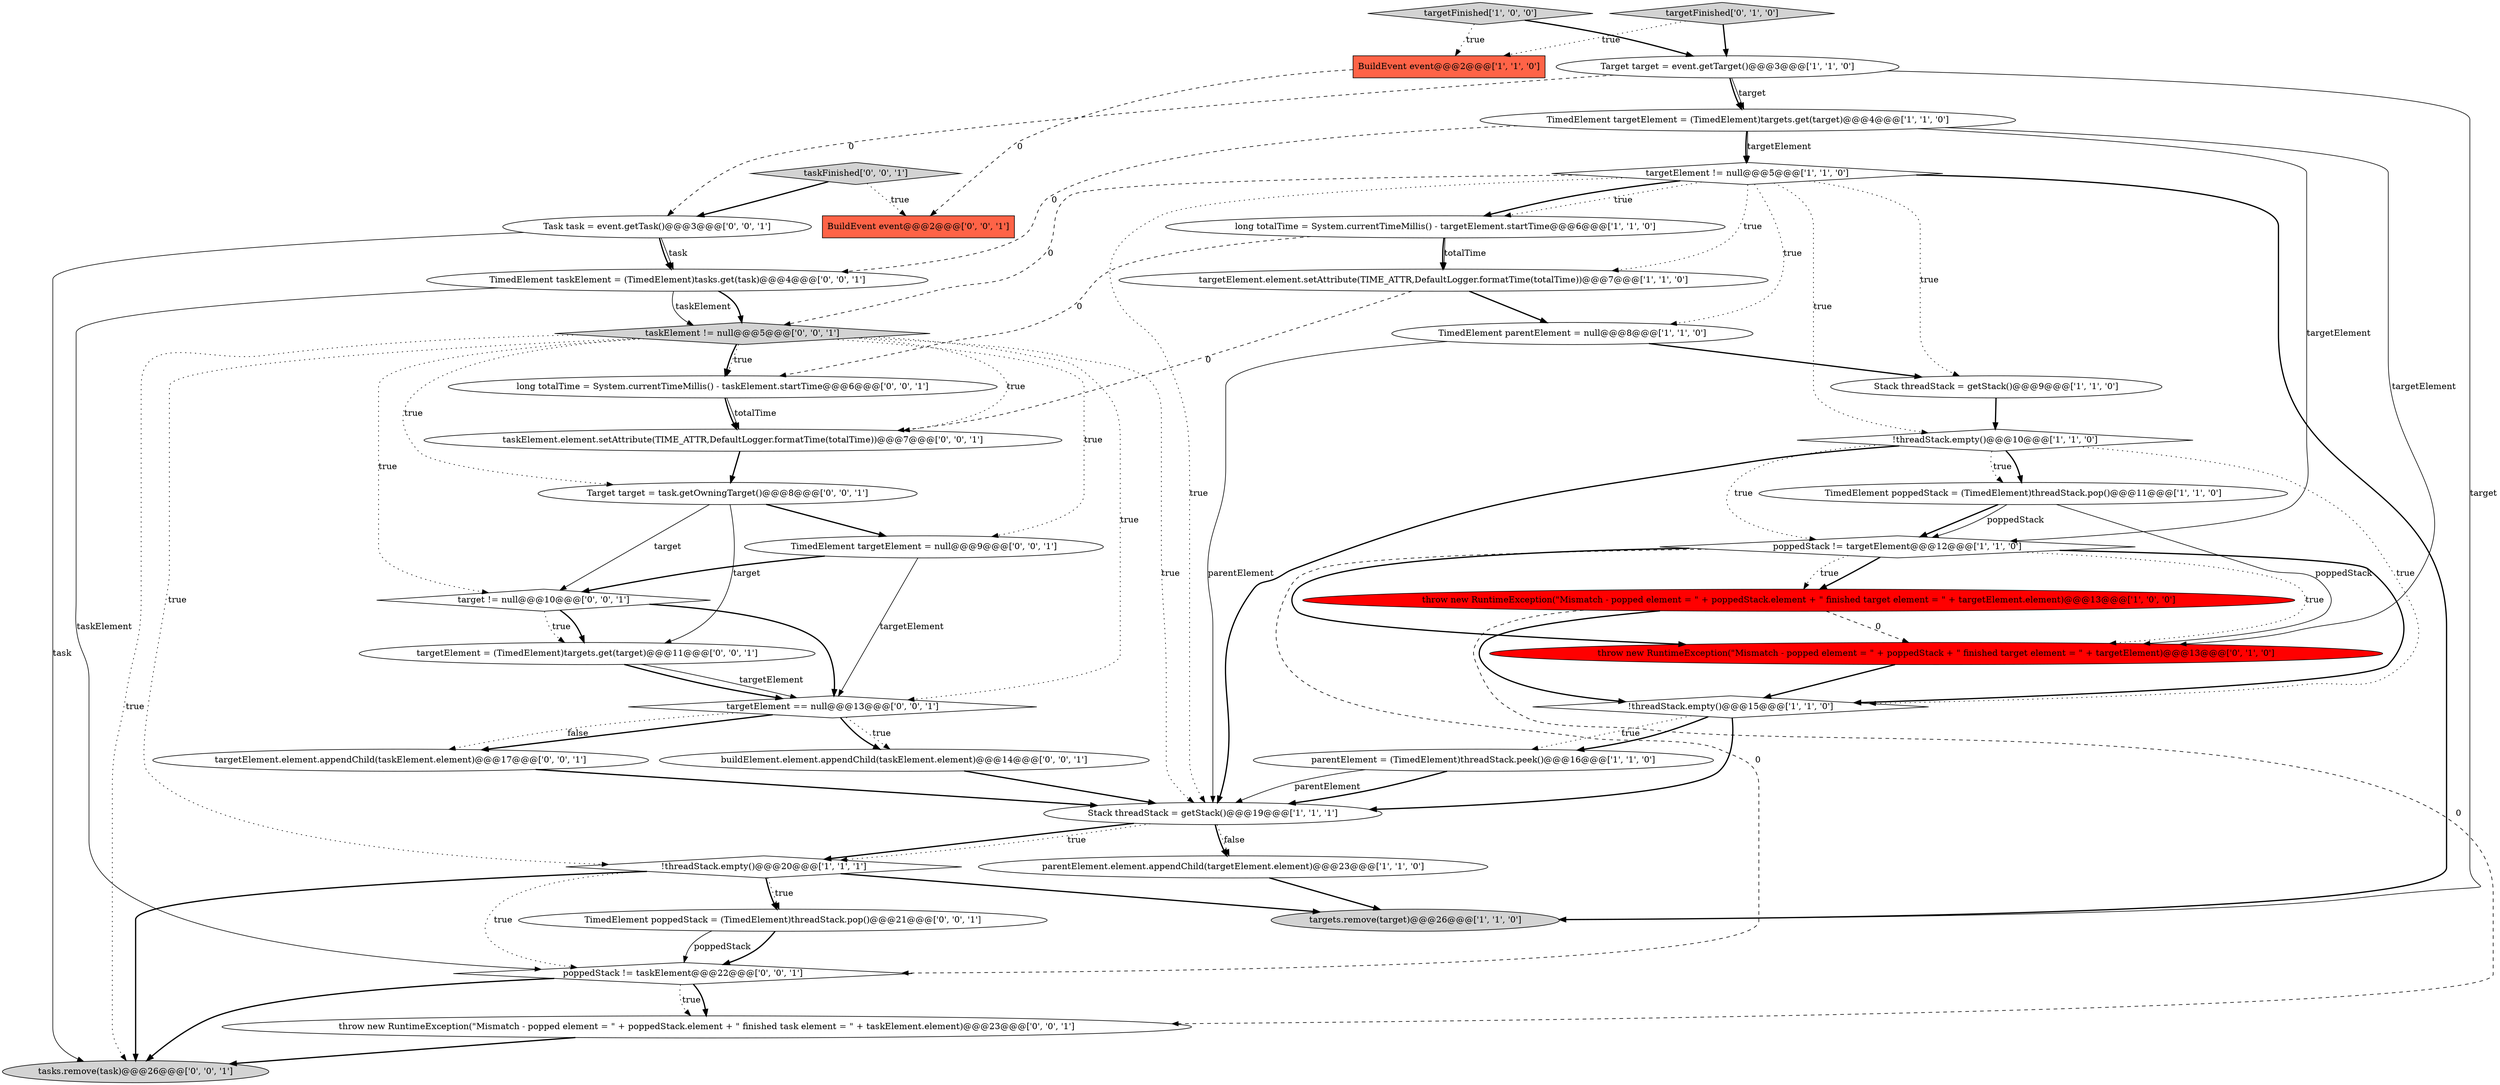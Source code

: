 digraph {
29 [style = filled, label = "TimedElement taskElement = (TimedElement)tasks.get(task)@@@4@@@['0', '0', '1']", fillcolor = white, shape = ellipse image = "AAA0AAABBB3BBB"];
28 [style = filled, label = "taskElement.element.setAttribute(TIME_ATTR,DefaultLogger.formatTime(totalTime))@@@7@@@['0', '0', '1']", fillcolor = white, shape = ellipse image = "AAA0AAABBB3BBB"];
3 [style = filled, label = "parentElement = (TimedElement)threadStack.peek()@@@16@@@['1', '1', '0']", fillcolor = white, shape = ellipse image = "AAA0AAABBB1BBB"];
20 [style = filled, label = "throw new RuntimeException(\"Mismatch - popped element = \" + poppedStack + \" finished target element = \" + targetElement)@@@13@@@['0', '1', '0']", fillcolor = red, shape = ellipse image = "AAA1AAABBB2BBB"];
23 [style = filled, label = "buildElement.element.appendChild(taskElement.element)@@@14@@@['0', '0', '1']", fillcolor = white, shape = ellipse image = "AAA0AAABBB3BBB"];
7 [style = filled, label = "TimedElement targetElement = (TimedElement)targets.get(target)@@@4@@@['1', '1', '0']", fillcolor = white, shape = ellipse image = "AAA0AAABBB1BBB"];
26 [style = filled, label = "poppedStack != taskElement@@@22@@@['0', '0', '1']", fillcolor = white, shape = diamond image = "AAA0AAABBB3BBB"];
10 [style = filled, label = "TimedElement poppedStack = (TimedElement)threadStack.pop()@@@11@@@['1', '1', '0']", fillcolor = white, shape = ellipse image = "AAA0AAABBB1BBB"];
2 [style = filled, label = "Stack threadStack = getStack()@@@19@@@['1', '1', '1']", fillcolor = white, shape = ellipse image = "AAA0AAABBB1BBB"];
30 [style = filled, label = "long totalTime = System.currentTimeMillis() - taskElement.startTime@@@6@@@['0', '0', '1']", fillcolor = white, shape = ellipse image = "AAA0AAABBB3BBB"];
17 [style = filled, label = "targetElement != null@@@5@@@['1', '1', '0']", fillcolor = white, shape = diamond image = "AAA0AAABBB1BBB"];
33 [style = filled, label = "targetElement.element.appendChild(taskElement.element)@@@17@@@['0', '0', '1']", fillcolor = white, shape = ellipse image = "AAA0AAABBB3BBB"];
6 [style = filled, label = "!threadStack.empty()@@@20@@@['1', '1', '1']", fillcolor = white, shape = diamond image = "AAA0AAABBB1BBB"];
38 [style = filled, label = "Target target = task.getOwningTarget()@@@8@@@['0', '0', '1']", fillcolor = white, shape = ellipse image = "AAA0AAABBB3BBB"];
15 [style = filled, label = "targetElement.element.setAttribute(TIME_ATTR,DefaultLogger.formatTime(totalTime))@@@7@@@['1', '1', '0']", fillcolor = white, shape = ellipse image = "AAA0AAABBB1BBB"];
18 [style = filled, label = "parentElement.element.appendChild(targetElement.element)@@@23@@@['1', '1', '0']", fillcolor = white, shape = ellipse image = "AAA0AAABBB1BBB"];
22 [style = filled, label = "Task task = event.getTask()@@@3@@@['0', '0', '1']", fillcolor = white, shape = ellipse image = "AAA0AAABBB3BBB"];
14 [style = filled, label = "Target target = event.getTarget()@@@3@@@['1', '1', '0']", fillcolor = white, shape = ellipse image = "AAA0AAABBB1BBB"];
1 [style = filled, label = "!threadStack.empty()@@@15@@@['1', '1', '0']", fillcolor = white, shape = diamond image = "AAA0AAABBB1BBB"];
31 [style = filled, label = "TimedElement poppedStack = (TimedElement)threadStack.pop()@@@21@@@['0', '0', '1']", fillcolor = white, shape = ellipse image = "AAA0AAABBB3BBB"];
27 [style = filled, label = "taskElement != null@@@5@@@['0', '0', '1']", fillcolor = lightgray, shape = diamond image = "AAA0AAABBB3BBB"];
9 [style = filled, label = "!threadStack.empty()@@@10@@@['1', '1', '0']", fillcolor = white, shape = diamond image = "AAA0AAABBB1BBB"];
11 [style = filled, label = "targetFinished['1', '0', '0']", fillcolor = lightgray, shape = diamond image = "AAA0AAABBB1BBB"];
8 [style = filled, label = "poppedStack != targetElement@@@12@@@['1', '1', '0']", fillcolor = white, shape = diamond image = "AAA0AAABBB1BBB"];
13 [style = filled, label = "BuildEvent event@@@2@@@['1', '1', '0']", fillcolor = tomato, shape = box image = "AAA0AAABBB1BBB"];
36 [style = filled, label = "BuildEvent event@@@2@@@['0', '0', '1']", fillcolor = tomato, shape = box image = "AAA0AAABBB3BBB"];
12 [style = filled, label = "TimedElement parentElement = null@@@8@@@['1', '1', '0']", fillcolor = white, shape = ellipse image = "AAA0AAABBB1BBB"];
19 [style = filled, label = "targetFinished['0', '1', '0']", fillcolor = lightgray, shape = diamond image = "AAA0AAABBB2BBB"];
32 [style = filled, label = "targetElement = (TimedElement)targets.get(target)@@@11@@@['0', '0', '1']", fillcolor = white, shape = ellipse image = "AAA0AAABBB3BBB"];
35 [style = filled, label = "TimedElement targetElement = null@@@9@@@['0', '0', '1']", fillcolor = white, shape = ellipse image = "AAA0AAABBB3BBB"];
16 [style = filled, label = "throw new RuntimeException(\"Mismatch - popped element = \" + poppedStack.element + \" finished target element = \" + targetElement.element)@@@13@@@['1', '0', '0']", fillcolor = red, shape = ellipse image = "AAA1AAABBB1BBB"];
25 [style = filled, label = "taskFinished['0', '0', '1']", fillcolor = lightgray, shape = diamond image = "AAA0AAABBB3BBB"];
0 [style = filled, label = "targets.remove(target)@@@26@@@['1', '1', '0']", fillcolor = lightgray, shape = ellipse image = "AAA0AAABBB1BBB"];
4 [style = filled, label = "long totalTime = System.currentTimeMillis() - targetElement.startTime@@@6@@@['1', '1', '0']", fillcolor = white, shape = ellipse image = "AAA0AAABBB1BBB"];
34 [style = filled, label = "targetElement == null@@@13@@@['0', '0', '1']", fillcolor = white, shape = diamond image = "AAA0AAABBB3BBB"];
5 [style = filled, label = "Stack threadStack = getStack()@@@9@@@['1', '1', '0']", fillcolor = white, shape = ellipse image = "AAA0AAABBB1BBB"];
37 [style = filled, label = "throw new RuntimeException(\"Mismatch - popped element = \" + poppedStack.element + \" finished task element = \" + taskElement.element)@@@23@@@['0', '0', '1']", fillcolor = white, shape = ellipse image = "AAA0AAABBB3BBB"];
21 [style = filled, label = "tasks.remove(task)@@@26@@@['0', '0', '1']", fillcolor = lightgray, shape = ellipse image = "AAA0AAABBB3BBB"];
24 [style = filled, label = "target != null@@@10@@@['0', '0', '1']", fillcolor = white, shape = diamond image = "AAA0AAABBB3BBB"];
8->16 [style = bold, label=""];
4->15 [style = solid, label="totalTime"];
12->5 [style = bold, label=""];
5->9 [style = bold, label=""];
25->22 [style = bold, label=""];
6->31 [style = dotted, label="true"];
11->14 [style = bold, label=""];
26->37 [style = dotted, label="true"];
2->6 [style = bold, label=""];
28->38 [style = bold, label=""];
4->15 [style = bold, label=""];
24->32 [style = bold, label=""];
8->16 [style = dotted, label="true"];
35->34 [style = solid, label="targetElement"];
38->24 [style = solid, label="target"];
4->30 [style = dashed, label="0"];
24->34 [style = bold, label=""];
32->34 [style = bold, label=""];
27->2 [style = dotted, label="true"];
9->10 [style = bold, label=""];
22->29 [style = solid, label="task"];
14->7 [style = bold, label=""];
1->3 [style = dotted, label="true"];
34->23 [style = dotted, label="true"];
8->1 [style = bold, label=""];
7->8 [style = solid, label="targetElement"];
6->26 [style = dotted, label="true"];
17->15 [style = dotted, label="true"];
8->20 [style = bold, label=""];
30->28 [style = bold, label=""];
10->8 [style = bold, label=""];
17->2 [style = dotted, label="true"];
8->20 [style = dotted, label="true"];
27->35 [style = dotted, label="true"];
18->0 [style = bold, label=""];
17->27 [style = dashed, label="0"];
16->37 [style = dashed, label="0"];
15->28 [style = dashed, label="0"];
9->2 [style = bold, label=""];
27->30 [style = bold, label=""];
34->33 [style = bold, label=""];
37->21 [style = bold, label=""];
14->22 [style = dashed, label="0"];
2->18 [style = bold, label=""];
27->24 [style = dotted, label="true"];
11->13 [style = dotted, label="true"];
27->21 [style = dotted, label="true"];
2->18 [style = dotted, label="false"];
9->8 [style = dotted, label="true"];
10->20 [style = solid, label="poppedStack"];
29->27 [style = bold, label=""];
3->2 [style = bold, label=""];
14->7 [style = solid, label="target"];
26->37 [style = bold, label=""];
15->12 [style = bold, label=""];
38->35 [style = bold, label=""];
9->10 [style = dotted, label="true"];
24->32 [style = dotted, label="true"];
7->17 [style = bold, label=""];
17->4 [style = dotted, label="true"];
14->0 [style = solid, label="target"];
6->21 [style = bold, label=""];
1->3 [style = bold, label=""];
22->29 [style = bold, label=""];
27->38 [style = dotted, label="true"];
10->8 [style = solid, label="poppedStack"];
7->20 [style = solid, label="targetElement"];
20->1 [style = bold, label=""];
35->24 [style = bold, label=""];
26->21 [style = bold, label=""];
31->26 [style = bold, label=""];
17->0 [style = bold, label=""];
12->2 [style = solid, label="parentElement"];
19->14 [style = bold, label=""];
17->12 [style = dotted, label="true"];
16->1 [style = bold, label=""];
2->6 [style = dotted, label="true"];
25->36 [style = dotted, label="true"];
9->1 [style = dotted, label="true"];
3->2 [style = solid, label="parentElement"];
34->23 [style = bold, label=""];
1->2 [style = bold, label=""];
7->17 [style = solid, label="targetElement"];
23->2 [style = bold, label=""];
33->2 [style = bold, label=""];
17->4 [style = bold, label=""];
16->20 [style = dashed, label="0"];
8->26 [style = dashed, label="0"];
29->27 [style = solid, label="taskElement"];
29->26 [style = solid, label="taskElement"];
30->28 [style = solid, label="totalTime"];
13->36 [style = dashed, label="0"];
27->34 [style = dotted, label="true"];
6->0 [style = bold, label=""];
19->13 [style = dotted, label="true"];
27->28 [style = dotted, label="true"];
27->30 [style = dotted, label="true"];
6->31 [style = bold, label=""];
22->21 [style = solid, label="task"];
17->9 [style = dotted, label="true"];
38->32 [style = solid, label="target"];
7->29 [style = dashed, label="0"];
27->6 [style = dotted, label="true"];
32->34 [style = solid, label="targetElement"];
31->26 [style = solid, label="poppedStack"];
34->33 [style = dotted, label="false"];
17->5 [style = dotted, label="true"];
}
